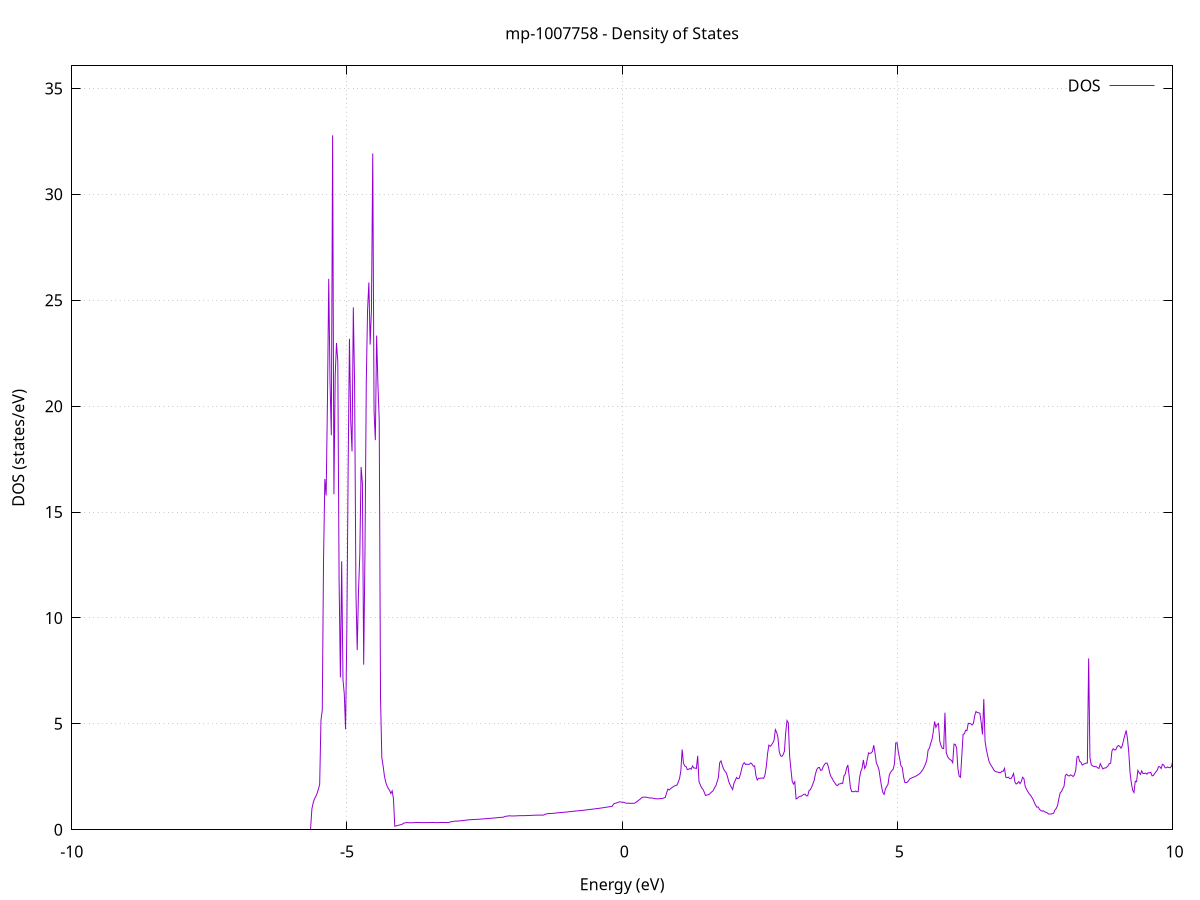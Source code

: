 set title 'mp-1007758 - Density of States'
set xlabel 'Energy (eV)'
set ylabel 'DOS (states/eV)'
set grid
set xrange [-10:10]
set yrange [0:36.063]
set xzeroaxis lt -1
set terminal png size 800,600
set output 'mp-1007758_dos_gnuplot.png'
plot '-' using 1:2 with lines title 'DOS'
-29.183200 0.000000
-29.159700 0.000000
-29.136200 0.000000
-29.112600 0.000000
-29.089100 0.000000
-29.065600 0.000000
-29.042100 0.000000
-29.018600 0.000000
-28.995000 0.000000
-28.971500 0.000000
-28.948000 0.000000
-28.924500 0.000000
-28.900900 0.000000
-28.877400 0.000000
-28.853900 0.000000
-28.830400 0.000000
-28.806800 0.000000
-28.783300 0.000000
-28.759800 0.000000
-28.736300 0.000000
-28.712800 0.000000
-28.689200 0.000000
-28.665700 0.000000
-28.642200 0.000000
-28.618700 0.000000
-28.595100 0.000000
-28.571600 0.000000
-28.548100 0.000000
-28.524600 0.000000
-28.501100 0.000000
-28.477500 0.000000
-28.454000 0.000000
-28.430500 0.000000
-28.407000 0.000000
-28.383400 0.000000
-28.359900 0.000000
-28.336400 0.000000
-28.312900 0.000000
-28.289400 0.000000
-28.265800 0.000000
-28.242300 0.000000
-28.218800 0.000000
-28.195300 0.000000
-28.171700 0.000000
-28.148200 0.000000
-28.124700 0.000000
-28.101200 0.000000
-28.077600 0.000000
-28.054100 0.000000
-28.030600 0.000000
-28.007100 0.000000
-27.983600 0.000000
-27.960000 0.000000
-27.936500 0.000000
-27.913000 0.000000
-27.889500 0.000000
-27.865900 0.000000
-27.842400 0.000000
-27.818900 0.000000
-27.795400 0.000000
-27.771900 0.000000
-27.748300 0.000000
-27.724800 0.000000
-27.701300 0.000000
-27.677800 0.000000
-27.654200 0.000000
-27.630700 0.000000
-27.607200 0.000000
-27.583700 0.000000
-27.560200 0.000000
-27.536600 0.000000
-27.513100 0.000000
-27.489600 0.000000
-27.466100 0.000000
-27.442500 0.000000
-27.419000 0.000000
-27.395500 0.000000
-27.372000 0.000000
-27.348400 0.000000
-27.324900 0.000000
-27.301400 0.000000
-27.277900 0.000000
-27.254400 0.000000
-27.230800 0.000000
-27.207300 0.000000
-27.183800 0.000000
-27.160300 0.000000
-27.136700 0.000000
-27.113200 0.000000
-27.089700 0.000000
-27.066200 0.000000
-27.042700 5.070400
-27.019100 16.667300
-26.995600 24.263400
-26.972100 20.451200
-26.948600 14.442400
-26.925000 13.506900
-26.901500 26.674200
-26.878000 16.515000
-26.854500 3.372800
-26.831000 3.085400
-26.807400 2.856400
-26.783900 2.516800
-26.760400 2.399900
-26.736900 7.348800
-26.713300 10.925200
-26.689800 11.439900
-26.666300 9.247600
-26.642800 8.483600
-26.619200 8.462800
-26.595700 9.043500
-26.572200 19.958500
-26.548700 37.488900
-26.525200 27.327400
-26.501600 20.806500
-26.478100 23.328600
-26.454600 18.018900
-26.431100 20.110000
-26.407500 16.485000
-26.384000 43.294900
-26.360500 27.020000
-26.337000 10.501800
-26.313500 14.686200
-26.289900 47.641600
-26.266400 0.000000
-26.242900 0.000000
-26.219400 0.000000
-26.195800 0.000000
-26.172300 0.000000
-26.148800 0.000000
-26.125300 0.000000
-26.101800 0.000000
-26.078200 0.000000
-26.054700 0.000000
-26.031200 0.000000
-26.007700 0.000000
-25.984100 0.000000
-25.960600 0.000000
-25.937100 0.000000
-25.913600 0.000000
-25.890000 0.000000
-25.866500 0.000000
-25.843000 0.000000
-25.819500 0.000000
-25.796000 0.000000
-25.772400 0.000000
-25.748900 0.000000
-25.725400 0.000000
-25.701900 0.000000
-25.678300 0.000000
-25.654800 0.000000
-25.631300 0.000000
-25.607800 0.000000
-25.584300 0.000000
-25.560700 0.000000
-25.537200 0.000000
-25.513700 0.000000
-25.490200 0.000000
-25.466600 0.000000
-25.443100 0.000000
-25.419600 0.000000
-25.396100 0.000000
-25.372600 0.000000
-25.349000 0.000000
-25.325500 0.000000
-25.302000 0.000000
-25.278500 0.000000
-25.254900 0.000000
-25.231400 0.000000
-25.207900 0.000000
-25.184400 0.000000
-25.160800 0.000000
-25.137300 0.000000
-25.113800 0.000000
-25.090300 0.000000
-25.066800 0.000000
-25.043200 0.000000
-25.019700 0.000000
-24.996200 0.000000
-24.972700 0.000000
-24.949100 0.000000
-24.925600 0.000000
-24.902100 0.000000
-24.878600 0.000000
-24.855100 0.000000
-24.831500 0.000000
-24.808000 0.000000
-24.784500 0.000000
-24.761000 0.000000
-24.737400 0.000000
-24.713900 0.000000
-24.690400 0.000000
-24.666900 0.000000
-24.643300 0.000000
-24.619800 0.000000
-24.596300 0.000000
-24.572800 0.000000
-24.549300 0.000000
-24.525700 0.000000
-24.502200 0.000000
-24.478700 0.000000
-24.455200 0.000000
-24.431600 0.000000
-24.408100 0.000000
-24.384600 0.000000
-24.361100 0.000000
-24.337600 0.000000
-24.314000 0.000000
-24.290500 0.000000
-24.267000 0.000000
-24.243500 0.000000
-24.219900 0.000000
-24.196400 0.000000
-24.172900 0.000000
-24.149400 0.000000
-24.125900 0.000000
-24.102300 0.000000
-24.078800 0.000000
-24.055300 0.000000
-24.031800 0.000000
-24.008200 0.000000
-23.984700 0.000000
-23.961200 0.000000
-23.937700 0.000000
-23.914100 0.000000
-23.890600 0.000000
-23.867100 0.000000
-23.843600 0.000000
-23.820100 0.000000
-23.796500 0.000000
-23.773000 0.000000
-23.749500 0.000000
-23.726000 0.000000
-23.702400 0.000000
-23.678900 0.000000
-23.655400 0.000000
-23.631900 0.000000
-23.608400 0.000000
-23.584800 0.000000
-23.561300 0.000000
-23.537800 0.000000
-23.514300 0.000000
-23.490700 0.000000
-23.467200 0.000000
-23.443700 0.000000
-23.420200 0.000000
-23.396700 0.000000
-23.373100 0.000000
-23.349600 0.000000
-23.326100 0.000000
-23.302600 0.000000
-23.279000 0.000000
-23.255500 0.000000
-23.232000 0.000000
-23.208500 0.000000
-23.184900 0.000000
-23.161400 0.000000
-23.137900 0.000000
-23.114400 0.000000
-23.090900 0.000000
-23.067300 0.000000
-23.043800 0.000000
-23.020300 0.000000
-22.996800 0.000000
-22.973200 0.000000
-22.949700 0.000000
-22.926200 0.000000
-22.902700 0.000000
-22.879200 0.000000
-22.855600 0.000000
-22.832100 0.000000
-22.808600 0.000000
-22.785100 0.000000
-22.761500 0.000000
-22.738000 0.000000
-22.714500 0.000000
-22.691000 0.000000
-22.667500 0.000000
-22.643900 0.000000
-22.620400 0.000000
-22.596900 0.000000
-22.573400 0.000000
-22.549800 0.000000
-22.526300 0.000000
-22.502800 0.000000
-22.479300 0.000000
-22.455700 0.000000
-22.432200 0.000000
-22.408700 0.000000
-22.385200 0.000000
-22.361700 0.000000
-22.338100 0.000000
-22.314600 0.000000
-22.291100 0.000000
-22.267600 0.000000
-22.244000 0.000000
-22.220500 0.000000
-22.197000 0.000000
-22.173500 0.000000
-22.150000 0.000000
-22.126400 0.000000
-22.102900 0.000000
-22.079400 0.000000
-22.055900 0.000000
-22.032300 0.000000
-22.008800 0.000000
-21.985300 0.000000
-21.961800 0.000000
-21.938300 0.000000
-21.914700 0.000000
-21.891200 0.000000
-21.867700 0.000000
-21.844200 0.000000
-21.820600 0.000000
-21.797100 0.000000
-21.773600 0.000000
-21.750100 0.000000
-21.726500 0.000000
-21.703000 0.000000
-21.679500 0.000000
-21.656000 0.000000
-21.632500 0.000000
-21.608900 0.000000
-21.585400 0.000000
-21.561900 0.000000
-21.538400 0.000000
-21.514800 0.000000
-21.491300 0.000000
-21.467800 0.000000
-21.444300 0.000000
-21.420800 0.000000
-21.397200 0.000000
-21.373700 0.000000
-21.350200 0.000000
-21.326700 0.000000
-21.303100 0.000000
-21.279600 0.000000
-21.256100 0.000000
-21.232600 0.000000
-21.209100 0.000000
-21.185500 0.000000
-21.162000 0.000000
-21.138500 0.000000
-21.115000 0.000000
-21.091400 0.000000
-21.067900 0.000000
-21.044400 0.000000
-21.020900 0.000000
-20.997300 0.000000
-20.973800 0.000000
-20.950300 0.000000
-20.926800 0.000000
-20.903300 0.000000
-20.879700 0.000000
-20.856200 0.000000
-20.832700 0.000000
-20.809200 0.000000
-20.785600 0.000000
-20.762100 0.000000
-20.738600 0.000000
-20.715100 0.000000
-20.691600 0.000000
-20.668000 0.000000
-20.644500 0.000000
-20.621000 0.000000
-20.597500 0.000000
-20.573900 0.000000
-20.550400 0.000000
-20.526900 0.000000
-20.503400 0.000000
-20.479900 0.000000
-20.456300 0.000000
-20.432800 0.000000
-20.409300 0.000000
-20.385800 0.000000
-20.362200 0.000000
-20.338700 0.000000
-20.315200 0.000000
-20.291700 0.000000
-20.268100 0.000000
-20.244600 0.000000
-20.221100 0.000000
-20.197600 0.000000
-20.174100 0.000000
-20.150500 0.000000
-20.127000 0.000000
-20.103500 0.000000
-20.080000 0.000000
-20.056400 0.000000
-20.032900 0.000000
-20.009400 0.000000
-19.985900 0.000000
-19.962400 0.000000
-19.938800 0.000000
-19.915300 0.000000
-19.891800 0.000000
-19.868300 0.000000
-19.844700 0.000000
-19.821200 0.000000
-19.797700 0.000000
-19.774200 0.000000
-19.750600 0.000000
-19.727100 0.000000
-19.703600 0.000000
-19.680100 0.000000
-19.656600 0.000000
-19.633000 0.000000
-19.609500 0.000000
-19.586000 0.000000
-19.562500 0.000000
-19.538900 0.000000
-19.515400 0.000000
-19.491900 0.000000
-19.468400 0.000000
-19.444900 0.000000
-19.421300 0.000000
-19.397800 0.000000
-19.374300 0.000000
-19.350800 0.000000
-19.327200 0.000000
-19.303700 0.000000
-19.280200 0.000000
-19.256700 0.000000
-19.233200 0.000000
-19.209600 0.000000
-19.186100 0.000000
-19.162600 0.000000
-19.139100 0.000000
-19.115500 0.000000
-19.092000 0.000000
-19.068500 0.000000
-19.045000 0.000000
-19.021400 0.000000
-18.997900 0.000000
-18.974400 0.000000
-18.950900 0.000000
-18.927400 0.000000
-18.903800 0.000000
-18.880300 0.000000
-18.856800 0.000000
-18.833300 0.000000
-18.809700 0.000000
-18.786200 0.000000
-18.762700 0.000000
-18.739200 0.000000
-18.715700 0.000000
-18.692100 0.000000
-18.668600 0.000000
-18.645100 0.000000
-18.621600 0.000000
-18.598000 0.000000
-18.574500 0.000000
-18.551000 0.000000
-18.527500 0.000000
-18.504000 0.000000
-18.480400 0.000000
-18.456900 0.000000
-18.433400 0.000000
-18.409900 0.000000
-18.386300 0.000000
-18.362800 0.000000
-18.339300 0.000000
-18.315800 0.000000
-18.292200 0.000000
-18.268700 0.000000
-18.245200 0.000000
-18.221700 0.000000
-18.198200 0.000000
-18.174600 0.000000
-18.151100 0.000000
-18.127600 0.000000
-18.104100 0.000000
-18.080500 0.000000
-18.057000 0.000000
-18.033500 0.000000
-18.010000 0.000000
-17.986500 0.000000
-17.962900 0.000000
-17.939400 0.000000
-17.915900 0.000000
-17.892400 0.000000
-17.868800 0.000000
-17.845300 0.000000
-17.821800 0.000000
-17.798300 0.000000
-17.774800 0.000000
-17.751200 0.000000
-17.727700 0.000000
-17.704200 0.000000
-17.680700 0.000000
-17.657100 0.000000
-17.633600 0.000000
-17.610100 0.000000
-17.586600 0.000000
-17.563000 0.000000
-17.539500 0.000000
-17.516000 0.000000
-17.492500 0.000000
-17.469000 0.000000
-17.445400 0.000000
-17.421900 0.000000
-17.398400 0.000000
-17.374900 0.000000
-17.351300 0.000000
-17.327800 0.000000
-17.304300 0.000000
-17.280800 0.000000
-17.257300 0.000000
-17.233700 0.000000
-17.210200 0.000000
-17.186700 0.000000
-17.163200 0.000000
-17.139600 0.000000
-17.116100 0.000000
-17.092600 0.000000
-17.069100 0.000000
-17.045600 0.000000
-17.022000 0.000000
-16.998500 0.000000
-16.975000 0.000000
-16.951500 0.000000
-16.927900 0.000000
-16.904400 0.000000
-16.880900 0.000000
-16.857400 0.000000
-16.833800 0.000000
-16.810300 0.000000
-16.786800 0.000000
-16.763300 0.000000
-16.739800 0.000000
-16.716200 0.000000
-16.692700 0.000000
-16.669200 0.000000
-16.645700 0.000000
-16.622100 0.000000
-16.598600 0.000000
-16.575100 0.000000
-16.551600 0.000000
-16.528100 0.000000
-16.504500 0.000000
-16.481000 0.000000
-16.457500 0.000000
-16.434000 0.000000
-16.410400 0.000000
-16.386900 0.000000
-16.363400 0.000000
-16.339900 0.000000
-16.316400 0.000000
-16.292800 0.000000
-16.269300 0.000000
-16.245800 0.000000
-16.222300 0.000000
-16.198700 0.000000
-16.175200 0.000000
-16.151700 0.000000
-16.128200 0.000000
-16.104600 0.000000
-16.081100 0.000000
-16.057600 0.000000
-16.034100 0.000000
-16.010600 0.000000
-15.987000 0.000000
-15.963500 0.000000
-15.940000 0.000000
-15.916500 0.000000
-15.892900 0.000000
-15.869400 0.000000
-15.845900 0.000000
-15.822400 0.000000
-15.798900 0.000000
-15.775300 0.000000
-15.751800 0.000000
-15.728300 0.000000
-15.704800 0.000000
-15.681200 0.000000
-15.657700 0.000000
-15.634200 0.000000
-15.610700 0.000000
-15.587200 0.000000
-15.563600 0.000000
-15.540100 0.000000
-15.516600 0.000000
-15.493100 0.000000
-15.469500 0.000000
-15.446000 0.000000
-15.422500 0.000000
-15.399000 0.000000
-15.375400 0.000000
-15.351900 0.000000
-15.328400 0.000000
-15.304900 0.000000
-15.281400 0.000000
-15.257800 0.000000
-15.234300 0.000000
-15.210800 0.000000
-15.187300 0.000000
-15.163700 0.000000
-15.140200 0.000000
-15.116700 0.000000
-15.093200 0.000000
-15.069700 0.000000
-15.046100 0.000000
-15.022600 0.000000
-14.999100 0.000000
-14.975600 0.000000
-14.952000 0.000000
-14.928500 0.000000
-14.905000 0.000000
-14.881500 0.000000
-14.857900 0.000000
-14.834400 0.000000
-14.810900 0.000000
-14.787400 0.000000
-14.763900 0.000000
-14.740300 0.000000
-14.716800 0.000000
-14.693300 0.000000
-14.669800 0.000000
-14.646200 0.000000
-14.622700 0.000000
-14.599200 0.000000
-14.575700 0.000000
-14.552200 0.000000
-14.528600 0.000000
-14.505100 0.000000
-14.481600 0.000000
-14.458100 0.000000
-14.434500 0.000000
-14.411000 0.000000
-14.387500 0.000000
-14.364000 0.000000
-14.340500 0.000000
-14.316900 0.000000
-14.293400 0.000000
-14.269900 0.000000
-14.246400 0.000000
-14.222800 0.000000
-14.199300 0.000000
-14.175800 0.000000
-14.152300 0.000000
-14.128700 0.000000
-14.105200 0.000000
-14.081700 0.000000
-14.058200 0.000000
-14.034700 0.000000
-14.011100 0.000000
-13.987600 0.000000
-13.964100 0.000000
-13.940600 0.000000
-13.917000 0.000000
-13.893500 0.000000
-13.870000 0.000000
-13.846500 0.000000
-13.823000 0.000000
-13.799400 0.000000
-13.775900 0.000000
-13.752400 0.000000
-13.728900 0.000000
-13.705300 0.000000
-13.681800 0.000000
-13.658300 0.000000
-13.634800 0.000000
-13.611300 0.000000
-13.587700 0.000000
-13.564200 0.000000
-13.540700 0.000000
-13.517200 0.000000
-13.493600 0.000000
-13.470100 0.000000
-13.446600 0.000000
-13.423100 0.000000
-13.399500 0.000000
-13.376000 0.000000
-13.352500 0.000000
-13.329000 0.000000
-13.305500 0.000000
-13.281900 0.000000
-13.258400 0.000000
-13.234900 0.000000
-13.211400 0.000000
-13.187800 0.000000
-13.164300 0.000000
-13.140800 0.000000
-13.117300 0.000000
-13.093800 0.000000
-13.070200 0.000000
-13.046700 0.000000
-13.023200 0.000000
-12.999700 0.000000
-12.976100 0.000000
-12.952600 0.000000
-12.929100 0.000000
-12.905600 0.000000
-12.882100 0.000000
-12.858500 0.000000
-12.835000 0.000000
-12.811500 0.000000
-12.788000 0.000000
-12.764400 0.000000
-12.740900 0.000000
-12.717400 0.000000
-12.693900 0.000000
-12.670300 0.000000
-12.646800 0.000000
-12.623300 0.000000
-12.599800 0.000000
-12.576300 0.000000
-12.552700 0.000000
-12.529200 0.000000
-12.505700 0.000000
-12.482200 0.000000
-12.458600 0.000000
-12.435100 0.000000
-12.411600 0.000000
-12.388100 0.000000
-12.364600 0.000000
-12.341000 0.000000
-12.317500 0.000000
-12.294000 0.000000
-12.270500 0.000000
-12.246900 0.000000
-12.223400 0.000000
-12.199900 0.000000
-12.176400 0.000000
-12.152900 0.000000
-12.129300 0.000000
-12.105800 0.000000
-12.082300 0.000000
-12.058800 0.000000
-12.035200 0.000000
-12.011700 0.000000
-11.988200 0.000000
-11.964700 0.000000
-11.941100 0.000000
-11.917600 0.000000
-11.894100 0.000000
-11.870600 0.000000
-11.847100 0.000000
-11.823500 0.000000
-11.800000 0.000000
-11.776500 0.000000
-11.753000 0.000000
-11.729400 0.000000
-11.705900 0.000000
-11.682400 0.000000
-11.658900 0.000000
-11.635400 0.000000
-11.611800 0.000000
-11.588300 0.000000
-11.564800 0.000000
-11.541300 0.000000
-11.517700 0.000000
-11.494200 0.000000
-11.470700 0.000000
-11.447200 0.000000
-11.423700 0.000000
-11.400100 0.000000
-11.376600 0.000000
-11.353100 0.000000
-11.329600 0.000000
-11.306000 0.000000
-11.282500 0.000000
-11.259000 0.000000
-11.235500 0.000000
-11.211900 0.000000
-11.188400 0.000000
-11.164900 0.000000
-11.141400 0.000000
-11.117900 0.000000
-11.094300 0.000000
-11.070800 0.000000
-11.047300 0.000000
-11.023800 0.000000
-11.000200 0.000000
-10.976700 0.000000
-10.953200 0.000000
-10.929700 0.000000
-10.906200 0.000000
-10.882600 0.000000
-10.859100 0.000000
-10.835600 0.000000
-10.812100 0.000000
-10.788500 0.000000
-10.765000 0.000000
-10.741500 0.000000
-10.718000 0.000000
-10.694500 0.000000
-10.670900 0.000000
-10.647400 0.000000
-10.623900 0.000000
-10.600400 0.000000
-10.576800 0.000000
-10.553300 0.000000
-10.529800 0.000000
-10.506300 0.000000
-10.482700 0.000000
-10.459200 0.000000
-10.435700 0.000000
-10.412200 0.000000
-10.388700 0.000000
-10.365100 0.000000
-10.341600 0.000000
-10.318100 0.000000
-10.294600 0.000000
-10.271000 0.000000
-10.247500 0.000000
-10.224000 0.000000
-10.200500 0.000000
-10.177000 0.000000
-10.153400 0.000000
-10.129900 0.000000
-10.106400 0.000000
-10.082900 0.000000
-10.059300 0.000000
-10.035800 0.000000
-10.012300 0.000000
-9.988800 0.000000
-9.965200 0.000000
-9.941700 0.000000
-9.918200 0.000000
-9.894700 0.000000
-9.871200 0.000000
-9.847600 0.000000
-9.824100 0.000000
-9.800600 0.000000
-9.777100 0.000000
-9.753500 0.000000
-9.730000 0.000000
-9.706500 0.000000
-9.683000 0.000000
-9.659500 0.000000
-9.635900 0.000000
-9.612400 0.000000
-9.588900 0.000000
-9.565400 0.000000
-9.541800 0.000000
-9.518300 0.000000
-9.494800 0.000000
-9.471300 0.000000
-9.447800 0.000000
-9.424200 0.000000
-9.400700 0.000000
-9.377200 0.000000
-9.353700 0.000000
-9.330100 0.000000
-9.306600 0.000000
-9.283100 0.000000
-9.259600 0.000000
-9.236000 0.000000
-9.212500 0.000000
-9.189000 0.000000
-9.165500 0.000000
-9.142000 0.000000
-9.118400 0.000000
-9.094900 0.000000
-9.071400 0.000000
-9.047900 0.000000
-9.024300 0.000000
-9.000800 0.000000
-8.977300 0.000000
-8.953800 0.000000
-8.930300 0.000000
-8.906700 0.000000
-8.883200 0.000000
-8.859700 0.000000
-8.836200 0.000000
-8.812600 0.000000
-8.789100 0.000000
-8.765600 0.000000
-8.742100 0.000000
-8.718600 0.000000
-8.695000 0.000000
-8.671500 0.000000
-8.648000 0.000000
-8.624500 0.000000
-8.600900 0.000000
-8.577400 0.000000
-8.553900 0.000000
-8.530400 0.000000
-8.506800 0.000000
-8.483300 0.000000
-8.459800 0.000000
-8.436300 0.000000
-8.412800 0.000000
-8.389200 0.000000
-8.365700 0.000000
-8.342200 0.000000
-8.318700 0.000000
-8.295100 0.000000
-8.271600 0.000000
-8.248100 0.000000
-8.224600 0.000000
-8.201100 0.000000
-8.177500 0.000000
-8.154000 0.000000
-8.130500 0.000000
-8.107000 0.000000
-8.083400 0.000000
-8.059900 0.000000
-8.036400 0.000000
-8.012900 0.000000
-7.989400 0.000000
-7.965800 0.000000
-7.942300 0.000000
-7.918800 0.000000
-7.895300 0.000000
-7.871700 0.000000
-7.848200 0.000000
-7.824700 0.000000
-7.801200 0.000000
-7.777600 0.000000
-7.754100 0.000000
-7.730600 0.000000
-7.707100 0.000000
-7.683600 0.000000
-7.660000 0.000000
-7.636500 0.000000
-7.613000 0.000000
-7.589500 0.000000
-7.565900 0.000000
-7.542400 0.000000
-7.518900 0.000000
-7.495400 0.000000
-7.471900 0.000000
-7.448300 0.000000
-7.424800 0.000000
-7.401300 0.000000
-7.377800 0.000000
-7.354200 0.000000
-7.330700 0.000000
-7.307200 0.000000
-7.283700 0.000000
-7.260200 0.000000
-7.236600 0.000000
-7.213100 0.000000
-7.189600 0.000000
-7.166100 0.000000
-7.142500 0.000000
-7.119000 0.000000
-7.095500 0.000000
-7.072000 0.000000
-7.048400 0.000000
-7.024900 0.000000
-7.001400 0.000000
-6.977900 0.000000
-6.954400 0.000000
-6.930800 0.000000
-6.907300 0.000000
-6.883800 0.000000
-6.860300 0.000000
-6.836700 0.000000
-6.813200 0.000000
-6.789700 0.000000
-6.766200 0.000000
-6.742700 0.000000
-6.719100 0.000000
-6.695600 0.000000
-6.672100 0.000000
-6.648600 0.000000
-6.625000 0.000000
-6.601500 0.000000
-6.578000 0.000000
-6.554500 0.000000
-6.531000 0.000000
-6.507400 0.000000
-6.483900 0.000000
-6.460400 0.000000
-6.436900 0.000000
-6.413300 0.000000
-6.389800 0.000000
-6.366300 0.000000
-6.342800 0.000000
-6.319200 0.000000
-6.295700 0.000000
-6.272200 0.000000
-6.248700 0.000000
-6.225200 0.000000
-6.201600 0.000000
-6.178100 0.000000
-6.154600 0.000000
-6.131100 0.000000
-6.107500 0.000000
-6.084000 0.000000
-6.060500 0.000000
-6.037000 0.000000
-6.013500 0.000000
-5.989900 0.000000
-5.966400 0.000000
-5.942900 0.000000
-5.919400 0.000000
-5.895800 0.000000
-5.872300 0.000000
-5.848800 0.000000
-5.825300 0.000000
-5.801800 0.000000
-5.778200 0.000000
-5.754700 0.000000
-5.731200 0.000000
-5.707700 0.000000
-5.684100 0.000000
-5.660600 0.000000
-5.637100 0.990200
-5.613600 1.274400
-5.590000 1.460300
-5.566500 1.574200
-5.543000 1.718000
-5.519500 1.914500
-5.496000 2.142900
-5.472400 5.171100
-5.448900 5.651600
-5.425400 12.820800
-5.401900 16.560900
-5.378300 15.783900
-5.354800 20.201700
-5.331300 26.008000
-5.307800 21.144500
-5.284300 18.625900
-5.260700 32.784400
-5.237200 15.841300
-5.213700 21.462500
-5.190200 22.981900
-5.166600 22.100100
-5.143100 11.776500
-5.119600 7.193300
-5.096100 12.675100
-5.072500 7.071300
-5.049000 6.424500
-5.025500 4.745500
-5.002000 9.469900
-4.978500 17.107900
-4.954900 23.182400
-4.931400 19.304800
-4.907900 17.863700
-4.884400 24.659900
-4.860800 20.921200
-4.837300 11.249700
-4.813800 8.481000
-4.790300 11.256000
-4.766800 12.977300
-4.743200 17.124300
-4.719700 16.344600
-4.696200 7.794900
-4.672700 13.158600
-4.649100 21.097400
-4.625600 24.553000
-4.602100 25.836400
-4.578600 22.906500
-4.555100 24.545600
-4.531500 31.928400
-4.508000 19.765600
-4.484500 18.395500
-4.461000 23.331000
-4.437400 21.011200
-4.413900 19.378600
-4.390400 6.239000
-4.366900 3.410600
-4.343300 3.011000
-4.319800 2.548100
-4.296300 2.253400
-4.272800 2.073600
-4.249300 1.948800
-4.225700 1.861700
-4.202200 1.710800
-4.178700 1.838900
-4.155200 1.464300
-4.131600 0.167100
-4.108100 0.183900
-4.084600 0.199800
-4.061100 0.214700
-4.037600 0.229800
-4.014000 0.248700
-3.990500 0.268800
-3.967000 0.316100
-3.943500 0.325800
-3.919900 0.336500
-3.896400 0.343900
-3.872900 0.330200
-3.849400 0.330700
-3.825900 0.332100
-3.802300 0.333900
-3.778800 0.336600
-3.755300 0.340400
-3.731800 0.343700
-3.708200 0.346500
-3.684700 0.342100
-3.661200 0.339800
-3.637700 0.339100
-3.614100 0.338500
-3.590600 0.338700
-3.567100 0.338900
-3.543600 0.339500
-3.520100 0.339900
-3.496500 0.340200
-3.473000 0.340400
-3.449500 0.340400
-3.426000 0.336600
-3.402400 0.336600
-3.378900 0.336900
-3.355400 0.337800
-3.331900 0.339600
-3.308400 0.341900
-3.284800 0.342400
-3.261300 0.342800
-3.237800 0.342800
-3.214300 0.342400
-3.190700 0.341800
-3.167200 0.341200
-3.143700 0.340900
-3.120200 0.377100
-3.096700 0.385300
-3.073100 0.392000
-3.049600 0.401500
-3.026100 0.411800
-3.002600 0.407700
-2.979000 0.413400
-2.955500 0.419300
-2.932000 0.425400
-2.908500 0.431700
-2.884900 0.438400
-2.861400 0.446400
-2.837900 0.454600
-2.814400 0.463000
-2.790900 0.470000
-2.767300 0.472700
-2.743800 0.477600
-2.720300 0.480900
-2.696800 0.484300
-2.673200 0.487600
-2.649700 0.490800
-2.626200 0.493300
-2.602700 0.497200
-2.579200 0.501500
-2.555600 0.506200
-2.532100 0.511400
-2.508600 0.516700
-2.485100 0.522100
-2.461500 0.527600
-2.438000 0.533200
-2.414500 0.536500
-2.391000 0.541900
-2.367500 0.547200
-2.343900 0.552600
-2.320400 0.558200
-2.296900 0.564100
-2.273400 0.570000
-2.249800 0.576000
-2.226300 0.581300
-2.202800 0.586200
-2.179300 0.590900
-2.155700 0.595300
-2.132200 0.629900
-2.108700 0.637700
-2.085200 0.646100
-2.061700 0.654300
-2.038100 0.662500
-2.014600 0.650600
-1.991100 0.651600
-1.967600 0.653300
-1.944000 0.654900
-1.920500 0.657400
-1.897000 0.660600
-1.873500 0.664000
-1.850000 0.667400
-1.826400 0.665000
-1.802900 0.666300
-1.779400 0.667700
-1.755900 0.669200
-1.732300 0.671100
-1.708800 0.673600
-1.685300 0.676100
-1.661800 0.678900
-1.638300 0.682000
-1.614700 0.685100
-1.591200 0.688400
-1.567700 0.691800
-1.544200 0.690600
-1.520600 0.691700
-1.497100 0.691300
-1.473600 0.691800
-1.450100 0.692600
-1.426500 0.693800
-1.403000 0.734000
-1.379500 0.744900
-1.356000 0.756700
-1.332500 0.768600
-1.308900 0.765600
-1.285400 0.770600
-1.261900 0.775600
-1.238400 0.780700
-1.214800 0.786500
-1.191300 0.792900
-1.167800 0.800300
-1.144300 0.807900
-1.120800 0.815600
-1.097200 0.818100
-1.073700 0.823500
-1.050200 0.829000
-1.026700 0.834400
-1.003100 0.839800
-0.979600 0.846300
-0.956100 0.853100
-0.932600 0.859900
-0.909100 0.866800
-0.885500 0.873700
-0.862000 0.880500
-0.838500 0.886900
-0.815000 0.893200
-0.791400 0.897100
-0.767900 0.903400
-0.744400 0.909900
-0.720900 0.916600
-0.697300 0.923300
-0.673800 0.930900
-0.650300 0.938200
-0.626800 0.945600
-0.603300 0.953000
-0.579700 0.960400
-0.556200 0.967700
-0.532700 0.975800
-0.509200 0.983400
-0.485600 0.991300
-0.462100 0.999200
-0.438600 1.006400
-0.415100 1.014800
-0.391600 1.023500
-0.368000 1.032300
-0.344500 1.041400
-0.321000 1.051100
-0.297500 1.060600
-0.273900 1.070200
-0.250400 1.079800
-0.226900 1.089500
-0.203400 1.099200
-0.179800 1.108900
-0.156300 1.215800
-0.132800 1.245200
-0.109300 1.258900
-0.085800 1.280700
-0.062200 1.308900
-0.038700 1.320300
-0.015200 1.307100
0.008300 1.299800
0.031900 1.292800
0.055400 1.269200
0.078900 1.253600
0.102400 1.255800
0.125900 1.251000
0.149500 1.249000
0.173000 1.248700
0.196500 1.249200
0.220000 1.249800
0.243600 1.283900
0.267100 1.327900
0.290600 1.376200
0.314100 1.419600
0.337600 1.471000
0.361200 1.527200
0.384700 1.539300
0.408200 1.543000
0.431700 1.540100
0.455300 1.527200
0.478800 1.509400
0.502300 1.505100
0.525800 1.501400
0.549400 1.497800
0.572900 1.478300
0.596400 1.470400
0.619900 1.463600
0.643400 1.457700
0.667000 1.467100
0.690500 1.471100
0.714000 1.469900
0.737500 1.485700
0.761100 1.504600
0.784600 1.528200
0.808100 1.751500
0.831600 1.920600
0.855100 1.877400
0.878700 1.937800
0.902200 1.986600
0.925700 2.025400
0.949200 2.068700
0.972800 2.089000
0.996300 2.108600
1.019800 2.250000
1.043300 2.423700
1.066800 2.782800
1.090400 3.792700
1.113900 3.151000
1.137400 3.011900
1.160900 2.984600
1.184500 2.841500
1.208000 2.855500
1.231500 2.896200
1.255000 2.859600
1.278600 3.012300
1.302100 2.913900
1.325600 2.915300
1.349100 2.892900
1.372600 3.490100
1.396200 2.278500
1.419700 2.125800
1.443200 1.984300
1.466700 1.917800
1.490300 1.783700
1.513800 1.619500
1.537300 1.641600
1.560800 1.650300
1.584300 1.681000
1.607900 1.743800
1.631400 1.796600
1.654900 1.846900
1.678400 1.987600
1.702000 2.066600
1.725500 2.266400
1.749000 2.474000
1.772500 3.170000
1.796000 3.251100
1.819600 3.042200
1.843100 2.868600
1.866600 2.768100
1.890100 2.700300
1.913700 2.514100
1.937200 2.275200
1.960700 2.124700
1.984200 2.007800
2.007800 1.899600
2.031300 2.196200
2.054800 2.321400
2.078300 2.472200
2.101800 2.409100
2.125400 2.427000
2.148900 2.617400
2.172400 2.883500
2.195900 3.094500
2.219500 3.166900
2.243000 3.077100
2.266500 3.101200
2.290000 3.082900
2.313500 3.094500
2.337100 3.154400
2.360600 3.098900
2.384100 2.999900
2.407600 3.016300
2.431200 2.552400
2.454700 2.348600
2.478200 2.429400
2.501700 2.431400
2.525200 2.438800
2.548800 2.442900
2.572300 2.429700
2.595800 2.595000
2.619300 2.982500
2.642900 3.604000
2.666400 3.996000
2.689900 3.936600
2.713400 4.003100
2.737000 4.100300
2.760500 4.231100
2.784000 4.726400
2.807500 4.598300
2.831000 4.357700
2.854600 3.686700
2.878100 3.491100
2.901600 3.464400
2.925100 3.543500
2.948700 3.712200
2.972200 4.596200
2.995700 5.155800
3.019200 5.046700
3.042700 3.492400
3.066300 2.868200
3.089800 2.286900
3.113300 2.158000
3.136800 2.266700
3.160400 1.456900
3.183900 1.485000
3.207400 1.545500
3.230900 1.579200
3.254400 1.586000
3.278000 1.630700
3.301500 1.675300
3.325000 1.679900
3.348500 1.598700
3.372100 1.606300
3.395600 1.845700
3.419100 1.893100
3.442600 2.011400
3.466200 2.169700
3.489700 2.333000
3.513200 2.643200
3.536700 2.844700
3.560200 2.931300
3.583800 2.944100
3.607300 2.801800
3.630800 2.822400
3.654300 2.988900
3.677900 3.088500
3.701400 3.149900
3.724900 3.145700
3.748400 2.967300
3.771900 2.680400
3.795500 2.502800
3.819000 2.416100
3.842500 2.284400
3.866000 2.207200
3.889600 2.111800
3.913100 2.083300
3.936600 2.161500
3.960100 2.163600
3.983600 2.202400
4.007200 2.185900
4.030700 2.550100
4.054200 2.630700
4.077700 2.908000
4.101300 3.058000
4.124800 2.544300
4.148300 1.988900
4.171800 1.800500
4.195400 1.803000
4.218900 1.794600
4.242400 1.830300
4.265900 1.792400
4.289400 1.802000
4.313000 2.443300
4.336500 2.752400
4.360000 2.907800
4.383500 3.297100
4.407100 2.897800
4.430600 3.015700
4.454100 3.326800
4.477600 3.634000
4.501100 3.605600
4.524700 3.622800
4.548200 3.700700
4.571700 3.991200
4.595200 3.614700
4.618800 3.158200
4.642300 3.027300
4.665800 2.843200
4.689300 2.434900
4.712900 2.051200
4.736400 1.765000
4.759900 1.672000
4.783400 1.928000
4.806900 2.042400
4.830500 2.140800
4.854000 2.575400
4.877500 2.714700
4.901000 2.790800
4.924600 2.864100
4.948100 3.114400
4.971600 4.102300
4.995100 4.108300
5.018600 3.685500
5.042200 3.362000
5.065700 3.018500
5.089200 2.949200
5.112700 2.505500
5.136300 2.236400
5.159800 2.220300
5.183300 2.251300
5.206800 2.324600
5.230300 2.410200
5.253900 2.434900
5.277400 2.472000
5.300900 2.488700
5.324400 2.515300
5.348000 2.550900
5.371500 2.587500
5.395000 2.627400
5.418500 2.686000
5.442100 2.759700
5.465600 2.854200
5.489100 2.968100
5.512600 3.115100
5.536100 3.301900
5.559700 3.766600
5.583200 3.854900
5.606700 4.083400
5.630200 4.268100
5.653800 4.634000
5.677300 5.114300
5.700800 4.837500
5.724300 4.974000
5.747800 5.017200
5.771400 4.179000
5.794900 3.962500
5.818400 3.842300
5.841900 3.834900
5.865500 5.528400
5.889000 3.642100
5.912500 3.460900
5.936000 3.362200
5.959500 3.317200
5.983100 3.272800
6.006600 3.165500
6.030100 4.045000
6.053600 4.028700
6.077200 3.865900
6.100700 2.891000
6.124200 2.528200
6.147700 2.480800
6.171300 3.469800
6.194800 4.505200
6.218300 4.534200
6.241800 4.699300
6.265300 4.684200
6.288900 5.028300
6.312400 5.018300
6.335900 5.002200
6.359400 4.948000
6.383000 5.026100
6.406500 5.386200
6.430000 5.583200
6.453500 5.534300
6.477000 5.525900
6.500600 5.496600
6.524100 5.053400
6.547600 4.497500
6.571100 6.168900
6.594700 4.166100
6.618200 3.786000
6.641700 3.498700
6.665200 3.234900
6.688700 3.107400
6.712300 3.004000
6.735800 2.905600
6.759300 2.799700
6.782800 2.746300
6.806400 2.736800
6.829900 2.718000
6.853400 2.701600
6.876900 2.698100
6.900500 2.766000
6.924000 2.760300
6.947500 2.899500
6.971000 2.484500
6.994500 2.461600
7.018100 2.484800
7.041600 2.417500
7.065100 2.410100
7.088600 2.513200
7.112200 2.657400
7.135700 2.264800
7.159200 2.158600
7.182700 2.201400
7.206200 2.275700
7.229800 2.176900
7.253300 2.280800
7.276800 2.482500
7.300300 2.415000
7.323900 2.044100
7.347400 1.910400
7.370900 1.805700
7.394400 1.705500
7.417900 1.636300
7.441500 1.541300
7.465000 1.439000
7.488500 1.300700
7.512000 1.164200
7.535600 1.065300
7.559100 1.076500
7.582600 0.966500
7.606100 0.910500
7.629700 0.879100
7.653200 0.896700
7.676700 0.847000
7.700200 0.827300
7.723700 0.798400
7.747300 0.746300
7.770800 0.742000
7.794300 0.745700
7.817800 0.758400
7.841400 0.785000
7.864900 0.939800
7.888400 1.007800
7.911900 1.147600
7.935400 1.473800
7.959000 1.745600
7.982500 1.807000
8.006000 1.941100
8.029500 2.055400
8.053100 2.563900
8.076600 2.622800
8.100100 2.557500
8.123600 2.537400
8.147100 2.594000
8.170700 2.563900
8.194200 2.513200
8.217700 2.592000
8.241200 2.807700
8.264800 3.441100
8.288300 3.474100
8.311800 3.229700
8.335300 3.196400
8.358900 3.056200
8.382400 3.097100
8.405900 3.116800
8.429400 3.146300
8.452900 3.150800
8.476500 8.089100
8.500000 3.408300
8.523500 3.073500
8.547000 3.015900
8.570600 2.990100
8.594100 2.981100
8.617600 2.977200
8.641100 2.919900
8.664600 2.899000
8.688200 3.120900
8.711700 2.990300
8.735200 2.871100
8.758700 2.912700
8.782300 2.916200
8.805800 2.958500
8.829300 3.021300
8.852800 3.128300
8.876300 3.141000
8.899900 3.721600
8.923400 3.826400
8.946900 3.765500
8.970400 3.785400
8.994000 3.926000
9.017500 3.978900
9.041000 3.941700
9.064500 3.853800
9.088100 3.967300
9.111600 4.244700
9.135100 4.469000
9.158600 4.690300
9.182100 4.293500
9.205700 3.646500
9.229200 2.684900
9.252700 2.202900
9.276200 1.866200
9.299800 1.757500
9.323300 2.291400
9.346800 2.266900
9.370300 2.800400
9.393800 2.697200
9.417400 2.614300
9.440900 2.780200
9.464400 2.654500
9.487900 2.653600
9.511500 2.679300
9.535000 2.621800
9.558500 2.695800
9.582000 2.686800
9.605600 2.710700
9.629100 2.544300
9.652600 2.561900
9.676100 2.658000
9.699600 2.737500
9.723200 2.818000
9.746700 2.980800
9.770200 2.975900
9.793700 2.891800
9.817300 3.090100
9.840800 3.060500
9.864300 2.930400
9.887800 2.924400
9.911300 2.965100
9.934900 2.935300
9.958400 2.927400
9.981900 2.999400
10.005400 3.263900
10.029000 3.424300
10.052500 3.438100
10.076000 3.638500
10.099500 3.638000
10.123000 3.591700
10.146600 3.696500
10.170100 3.568100
10.193600 3.232100
10.217100 3.097400
10.240700 2.908700
10.264200 2.779100
10.287700 2.677300
10.311200 2.662800
10.334800 2.571300
10.358300 2.486200
10.381800 2.400700
10.405300 2.507500
10.428800 2.498800
10.452400 2.387100
10.475900 2.335300
10.499400 2.417000
10.522900 2.104900
10.546500 2.029900
10.570000 2.218100
10.593500 2.278500
10.617000 2.267200
10.640500 2.258400
10.664100 2.286700
10.687600 2.419100
10.711100 2.376500
10.734600 2.318500
10.758200 2.221600
10.781700 2.189400
10.805200 2.349800
10.828700 2.403700
10.852200 2.053700
10.875800 2.040500
10.899300 2.057000
10.922800 1.557600
10.946300 1.465500
10.969900 1.454600
10.993400 1.469200
11.016900 1.471500
11.040400 1.495100
11.064000 1.493300
11.087500 1.484400
11.111000 1.738200
11.134500 1.701300
11.158000 1.837700
11.181600 1.925500
11.205100 1.951500
11.228600 1.983000
11.252100 2.078700
11.275700 2.117100
11.299200 2.166300
11.322700 2.235900
11.346200 2.338400
11.369700 2.468500
11.393300 2.551600
11.416800 2.647200
11.440300 2.581900
11.463800 2.644900
11.487400 2.642600
11.510900 2.646700
11.534400 3.325000
11.557900 2.641800
11.581400 2.640100
11.605000 2.642300
11.628500 2.600000
11.652000 2.608400
11.675500 2.617400
11.699100 2.624400
11.722600 2.690900
11.746100 2.659000
11.769600 2.685800
11.793200 2.695800
11.816700 2.770000
11.840200 2.712800
11.863700 2.666200
11.887200 2.643800
11.910800 2.725600
11.934300 2.702100
11.957800 4.817500
11.981300 2.986600
12.004900 3.186000
12.028400 3.518500
12.051900 2.849400
12.075400 2.662400
12.098900 2.551400
12.122500 2.526800
12.146000 2.635000
12.169500 2.599400
12.193000 2.553100
12.216600 2.353000
12.240100 2.215300
12.263600 2.153400
12.287100 2.063500
12.310600 2.008700
12.334200 1.980200
12.357700 1.966200
12.381200 1.965800
12.404700 1.950000
12.428300 1.947400
12.451800 1.948600
12.475300 1.998700
12.498800 2.038200
12.522400 2.028100
12.545900 2.027700
12.569400 2.158900
12.592900 2.043400
12.616400 2.039900
12.640000 1.990900
12.663500 1.939600
12.687000 1.935300
12.710500 1.915500
12.734100 1.812100
12.757600 1.756500
12.781100 1.756200
12.804600 1.779400
12.828100 1.753200
12.851700 1.663900
12.875200 1.596800
12.898700 1.573300
12.922200 1.548000
12.945800 1.576400
12.969300 1.575900
12.992800 1.581800
13.016300 1.597000
13.039800 1.547500
13.063400 1.545600
13.086900 1.578300
13.110400 1.550800
13.133900 1.552500
13.157500 1.552500
13.181000 1.525600
13.204500 1.497700
13.228000 1.477100
13.251600 1.463300
13.275100 1.420000
13.298600 1.350900
13.322100 1.309800
13.345600 1.294800
13.369200 1.288600
13.392700 1.291400
13.416200 1.296200
13.439700 1.300100
13.463300 1.305100
13.486800 1.309100
13.510300 1.312900
13.533800 1.315300
13.557300 1.323800
13.580900 1.329500
13.604400 1.335800
13.627900 1.397700
13.651400 1.423200
13.675000 1.460600
13.698500 1.484400
13.722000 1.501100
13.745500 1.470300
13.769000 1.440100
13.792600 1.339100
13.816100 1.307800
13.839600 1.313200
13.863100 1.324000
13.886700 1.326100
13.910200 1.337500
13.933700 1.401400
13.957200 1.465000
13.980800 1.541000
14.004300 1.641900
14.027800 1.759100
14.051300 1.836200
14.074800 1.857600
14.098400 1.879800
14.121900 1.865400
14.145400 1.782200
14.168900 1.653100
14.192500 1.664000
14.216000 1.692200
14.239500 1.636800
14.263000 1.576800
14.286500 1.519300
14.310100 1.473500
14.333600 1.396600
14.357100 1.374500
14.380600 1.331400
14.404200 1.297400
14.427700 1.250200
14.451200 1.253300
14.474700 1.220600
14.498300 1.143100
14.521800 1.133200
14.545300 1.352200
14.568800 1.164300
14.592300 1.120900
14.615900 1.144400
14.639400 1.010900
14.662900 0.969200
14.686400 0.925900
14.710000 0.869100
14.733500 0.875700
14.757000 0.892100
14.780500 0.874800
14.804000 0.873800
14.827600 0.890300
14.851100 0.876400
14.874600 0.864000
14.898100 0.876200
14.921700 0.892200
14.945200 0.888400
14.968700 0.858400
14.992200 0.831000
15.015700 0.757600
15.039300 0.676400
15.062800 0.676800
15.086300 0.671400
15.109800 0.666200
15.133400 0.668500
15.156900 0.658700
15.180400 0.789400
15.203900 0.744400
15.227500 0.583600
15.251000 0.569200
15.274500 0.554700
15.298000 0.540200
15.321500 0.528200
15.345100 0.517000
15.368600 0.507400
15.392100 0.499300
15.415600 0.660400
15.439200 0.639200
15.462700 0.621700
15.486200 0.519700
15.509700 0.386700
15.533200 0.149600
15.556800 0.135100
15.580300 0.121600
15.603800 0.109000
15.627300 0.097200
15.650900 0.086100
15.674400 0.076000
15.697900 0.066600
15.721400 0.943100
15.744900 0.000000
15.768500 0.000000
15.792000 0.000000
15.815500 0.000000
15.839000 0.000000
15.862600 0.000000
15.886100 0.000000
15.909600 0.000000
15.933100 0.000000
15.956700 0.000000
15.980200 0.000000
16.003700 0.000000
16.027200 0.000000
16.050700 0.000000
16.074300 0.000000
16.097800 0.000000
16.121300 0.000000
16.144800 0.000000
16.168400 0.000000
16.191900 0.000000
16.215400 0.000000
16.238900 0.000000
16.262400 0.000000
16.286000 0.000000
16.309500 0.000000
16.333000 0.000000
16.356500 0.000000
16.380100 0.000000
16.403600 0.000000
16.427100 0.000000
16.450600 0.000000
16.474100 0.000000
16.497700 0.000000
16.521200 0.000000
16.544700 0.000000
16.568200 0.000000
16.591800 0.000000
16.615300 0.000000
16.638800 0.000000
16.662300 0.000000
16.685900 0.000000
16.709400 0.000000
16.732900 0.000000
16.756400 0.000000
16.779900 0.000000
16.803500 0.000000
16.827000 0.000000
16.850500 0.000000
16.874000 0.000000
16.897600 0.000000
16.921100 0.000000
16.944600 0.000000
16.968100 0.000000
16.991600 0.000000
17.015200 0.000000
17.038700 0.000000
17.062200 0.000000
17.085700 0.000000
17.109300 0.000000
17.132800 0.000000
17.156300 0.000000
17.179800 0.000000
17.203300 0.000000
17.226900 0.000000
17.250400 0.000000
17.273900 0.000000
17.297400 0.000000
17.321000 0.000000
17.344500 0.000000
17.368000 0.000000
17.391500 0.000000
17.415100 0.000000
17.438600 0.000000
17.462100 0.000000
17.485600 0.000000
17.509100 0.000000
17.532700 0.000000
17.556200 0.000000
17.579700 0.000000
17.603200 0.000000
17.626800 0.000000
17.650300 0.000000
17.673800 0.000000
17.697300 0.000000
17.720800 0.000000
17.744400 0.000000
17.767900 0.000000
17.791400 0.000000
17.814900 0.000000
17.838500 0.000000
17.862000 0.000000
e
